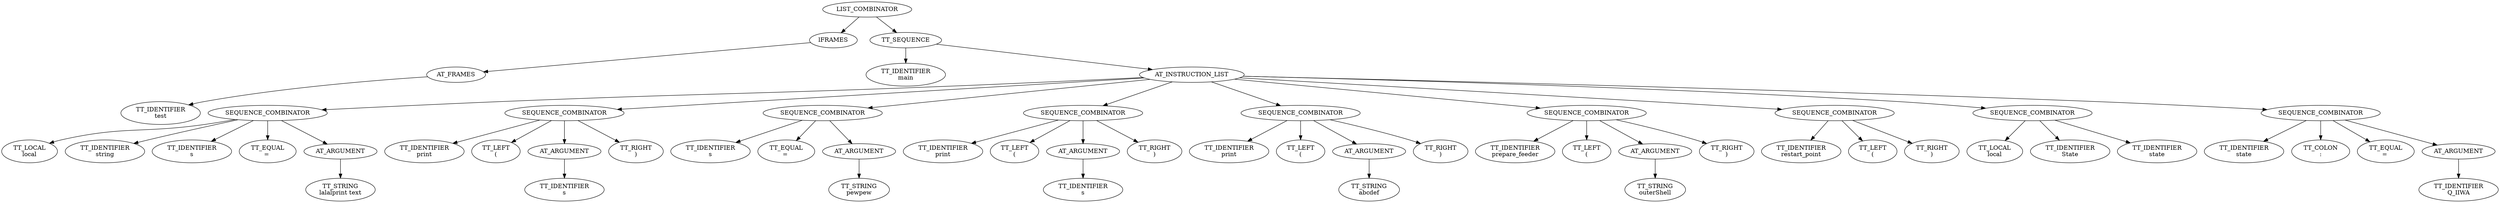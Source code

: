 digraph graphname {
"0x1244dc8"[label = "LIST_COMBINATOR
",];
"0x1244dc8" -> "0x1242568" ;
"0x1244dc8" -> "0x12420c8" ;
"0x1242568"[label = "lFRAMES
",];
"0x1242568" -> "0x12424f8" ;
"0x12424f8"[label = "AT_FRAMES
",];
"0x12424f8" -> "0x1242b78" ;
"0x1242b78"[label = "TT_IDENTIFIER
test",];
"0x12420c8"[label = "TT_SEQUENCE
",];
"0x12420c8" -> "0x12427e8" ;
"0x12420c8" -> "0x1244818" ;
"0x12427e8"[label = "TT_IDENTIFIER
main",];
"0x1244818"[label = "AT_INSTRUCTION_LIST
",];
"0x1244818" -> "0x1243d38" ;
"0x1244818" -> "0x12455e8" ;
"0x1244818" -> "0x1243c98" ;
"0x1244818" -> "0x1245438" ;
"0x1244818" -> "0x1240fd8" ;
"0x1244818" -> "0x1243ba8" ;
"0x1244818" -> "0x12409b8" ;
"0x1244818" -> "0x1240a98" ;
"0x1244818" -> "0x1244238" ;
"0x1243d38"[label = "SEQUENCE_COMBINATOR
",];
"0x1243d38" -> "0x12423c8" ;
"0x1243d38" -> "0x12445a8" ;
"0x1243d38" -> "0x1243fe8" ;
"0x1243d38" -> "0x1243e68" ;
"0x1243d38" -> "0x1244478" ;
"0x12423c8"[label = "TT_LOCAL
local",];
"0x12445a8"[label = "TT_IDENTIFIER
string",];
"0x1243fe8"[label = "TT_IDENTIFIER
s",];
"0x1243e68"[label = "TT_EQUAL
= ",];
"0x1244478"[label = "AT_ARGUMENT
",];
"0x1244478" -> "0x1243ed8" ;
"0x1243ed8"[label = "TT_STRING
lalalprint text",];
"0x12455e8"[label = "SEQUENCE_COMBINATOR
",];
"0x12455e8" -> "0x1244538" ;
"0x12455e8" -> "0x1241ee8" ;
"0x12455e8" -> "0x12440c8" ;
"0x12455e8" -> "0x1245578" ;
"0x1244538"[label = "TT_IDENTIFIER
print",];
"0x1241ee8"[label = "TT_LEFT
(",];
"0x12440c8"[label = "AT_ARGUMENT
",];
"0x12440c8" -> "0x12422a8" ;
"0x12422a8"[label = "TT_IDENTIFIER
s",];
"0x1245578"[label = "TT_RIGHT
)",];
"0x1243c98"[label = "SEQUENCE_COMBINATOR
",];
"0x1243c98" -> "0x12454e8" ;
"0x1243c98" -> "0x12430d8" ;
"0x1243c98" -> "0x1241b38" ;
"0x12454e8"[label = "TT_IDENTIFIER
s",];
"0x12430d8"[label = "TT_EQUAL
= ",];
"0x1241b38"[label = "AT_ARGUMENT
",];
"0x1241b38" -> "0x1241ac8" ;
"0x1241ac8"[label = "TT_STRING
pewpew",];
"0x1245438"[label = "SEQUENCE_COMBINATOR
",];
"0x1245438" -> "0x12421e8" ;
"0x1245438" -> "0x1242858" ;
"0x1245438" -> "0x1243ac8" ;
"0x1245438" -> "0x1243a58" ;
"0x12421e8"[label = "TT_IDENTIFIER
print",];
"0x1242858"[label = "TT_LEFT
(",];
"0x1243ac8"[label = "AT_ARGUMENT
",];
"0x1243ac8" -> "0x1243048" ;
"0x1243048"[label = "TT_IDENTIFIER
s",];
"0x1243a58"[label = "TT_RIGHT
)",];
"0x1240fd8"[label = "SEQUENCE_COMBINATOR
",];
"0x1240fd8" -> "0x1243b38" ;
"0x1240fd8" -> "0x1245da8" ;
"0x1240fd8" -> "0x1242048" ;
"0x1240fd8" -> "0x1241828" ;
"0x1243b38"[label = "TT_IDENTIFIER
print",];
"0x1245da8"[label = "TT_LEFT
(",];
"0x1242048"[label = "AT_ARGUMENT
",];
"0x1242048" -> "0x1241dc8" ;
"0x1241dc8"[label = "TT_STRING
abcdef",];
"0x1241828"[label = "TT_RIGHT
)",];
"0x1243ba8"[label = "SEQUENCE_COMBINATOR
",];
"0x1243ba8" -> "0x1241978" ;
"0x1243ba8" -> "0x1242ec8" ;
"0x1243ba8" -> "0x1247168" ;
"0x1243ba8" -> "0x12470f8" ;
"0x1241978"[label = "TT_IDENTIFIER
prepare_feeder",];
"0x1242ec8"[label = "TT_LEFT
(",];
"0x1247168"[label = "AT_ARGUMENT
",];
"0x1247168" -> "0x1247088" ;
"0x1247088"[label = "TT_STRING
outerShell",];
"0x12470f8"[label = "TT_RIGHT
)",];
"0x12409b8"[label = "SEQUENCE_COMBINATOR
",];
"0x12409b8" -> "0x12471d8" ;
"0x12409b8" -> "0x1242e58" ;
"0x12409b8" -> "0x1242fa8" ;
"0x12471d8"[label = "TT_IDENTIFIER
restart_point",];
"0x1242e58"[label = "TT_LEFT
(",];
"0x1242fa8"[label = "TT_RIGHT
)",];
"0x1240a98"[label = "SEQUENCE_COMBINATOR
",];
"0x1240a98" -> "0x12416c8" ;
"0x1240a98" -> "0x1240a28" ;
"0x1240a98" -> "0x1242f38" ;
"0x12416c8"[label = "TT_LOCAL
local",];
"0x1240a28"[label = "TT_IDENTIFIER
State",];
"0x1242f38"[label = "TT_IDENTIFIER
state",];
"0x1244238"[label = "SEQUENCE_COMBINATOR
",];
"0x1244238" -> "0x12442c8" ;
"0x1244238" -> "0x1242be8" ;
"0x1244238" -> "0x12447a8" ;
"0x1244238" -> "0x12432e8" ;
"0x12442c8"[label = "TT_IDENTIFIER
state",];
"0x1242be8"[label = "TT_COLON
:",];
"0x12447a8"[label = "TT_EQUAL
= ",];
"0x12432e8"[label = "AT_ARGUMENT
",];
"0x12432e8" -> "0x1244e68" ;
"0x1244e68"[label = "TT_IDENTIFIER
Q_IIWA",];
 }
